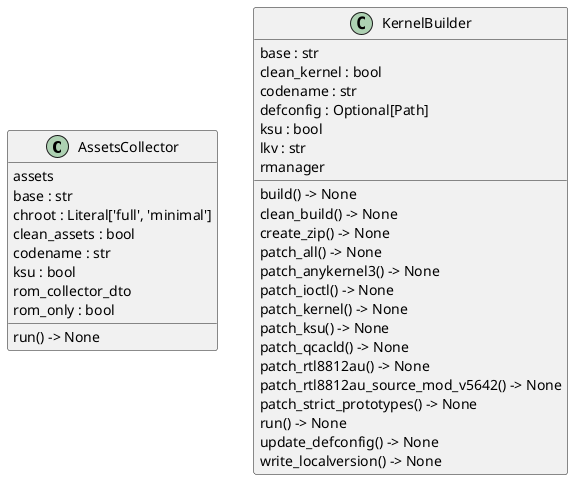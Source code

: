 @startuml classes
set namespaceSeparator none
class "AssetsCollector" as core.assets_collector.AssetsCollector {
  assets
  base : str
  chroot : Literal['full', 'minimal']
  clean_assets : bool
  codename : str
  ksu : bool
  rom_collector_dto
  rom_only : bool
  run() -> None
}
class "KernelBuilder" as core.kernel_builder.KernelBuilder {
  base : str
  clean_kernel : bool
  codename : str
  defconfig : Optional[Path]
  ksu : bool
  lkv : str
  rmanager
  build() -> None
  clean_build() -> None
  create_zip() -> None
  patch_all() -> None
  patch_anykernel3() -> None
  patch_ioctl() -> None
  patch_kernel() -> None
  patch_ksu() -> None
  patch_qcacld() -> None
  patch_rtl8812au() -> None
  patch_rtl8812au_source_mod_v5642() -> None
  patch_strict_prototypes() -> None
  run() -> None
  update_defconfig() -> None
  write_localversion() -> None
}
@enduml
